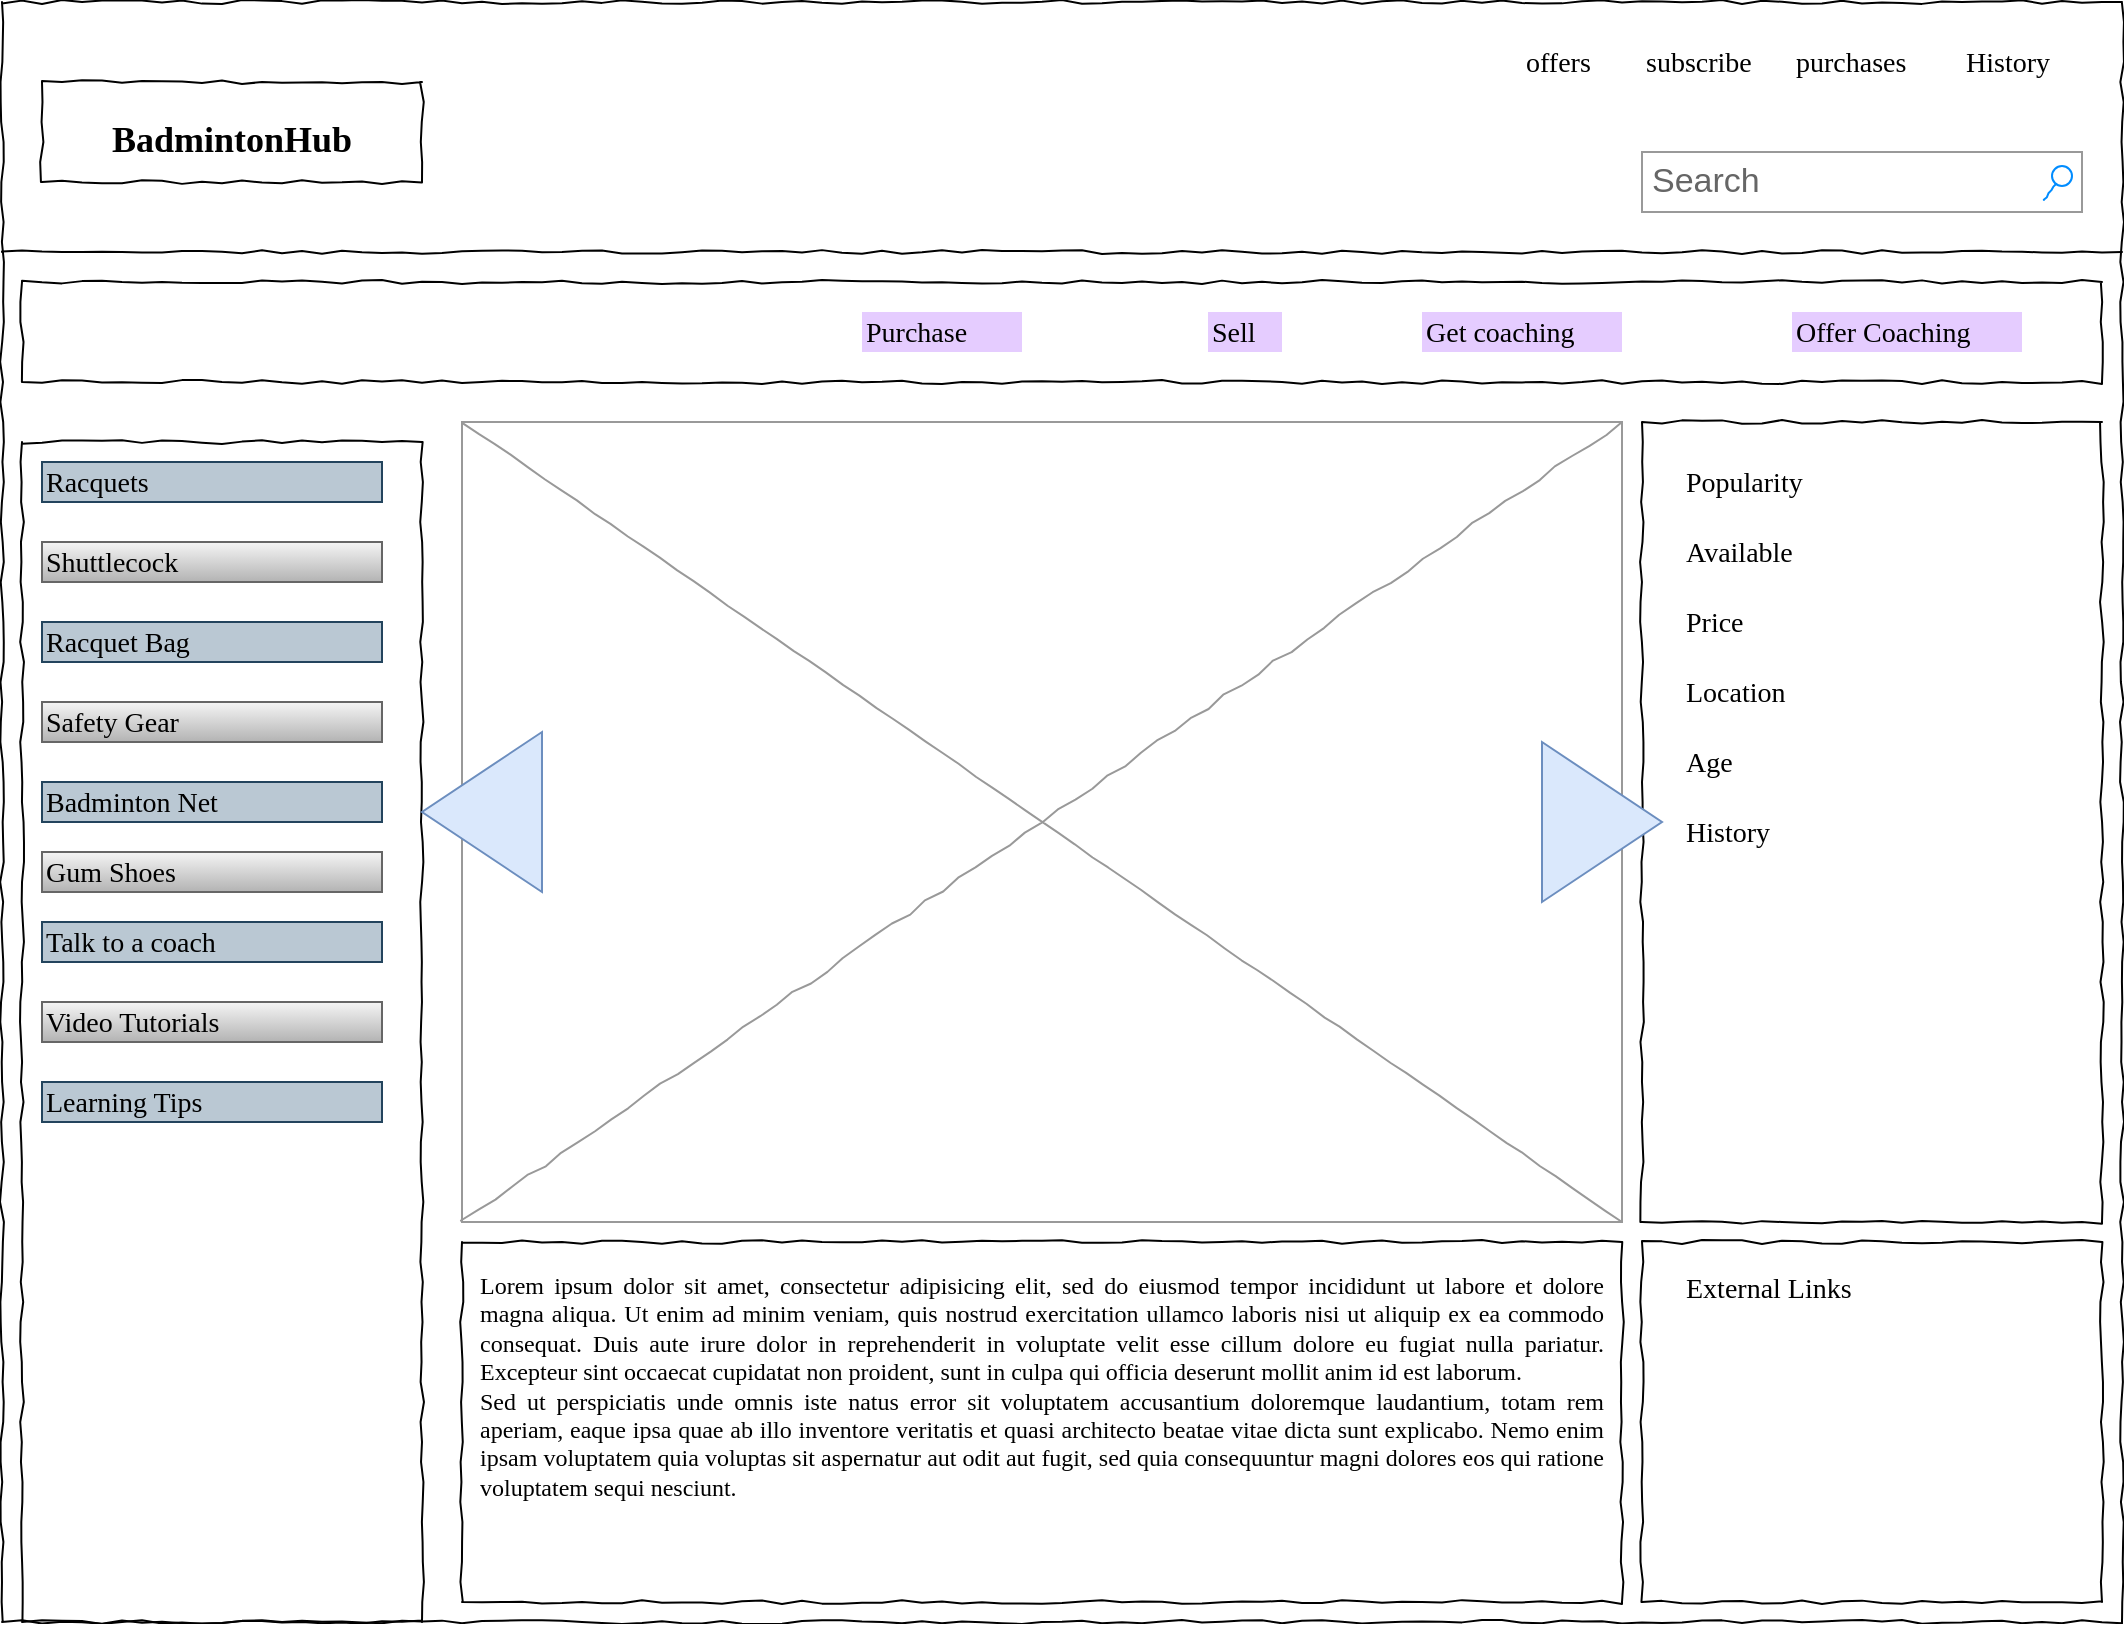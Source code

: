 <mxfile version="16.6.3" type="github">
  <diagram name="Page-1" id="03018318-947c-dd8e-b7a3-06fadd420f32">
    <mxGraphModel dx="1564" dy="920" grid="1" gridSize="10" guides="1" tooltips="1" connect="1" arrows="1" fold="1" page="1" pageScale="1" pageWidth="1100" pageHeight="850" background="none" math="0" shadow="0">
      <root>
        <mxCell id="0" />
        <mxCell id="1" parent="0" />
        <mxCell id="677b7b8949515195-1" value="" style="whiteSpace=wrap;html=1;rounded=0;shadow=0;labelBackgroundColor=none;strokeColor=#000000;strokeWidth=1;fillColor=none;fontFamily=Verdana;fontSize=12;fontColor=#000000;align=center;comic=1;" parent="1" vertex="1">
          <mxGeometry x="20" y="20" width="1060" height="810" as="geometry" />
        </mxCell>
        <mxCell id="677b7b8949515195-2" value="&lt;p&gt;&lt;font style=&quot;font-size: 18px&quot;&gt;&lt;b&gt;BadmintonHub&lt;/b&gt;&lt;/font&gt;&lt;/p&gt;" style="whiteSpace=wrap;html=1;rounded=0;shadow=0;labelBackgroundColor=none;strokeWidth=1;fontFamily=Verdana;fontSize=28;align=center;comic=1;" parent="1" vertex="1">
          <mxGeometry x="40" y="60" width="190" height="50" as="geometry" />
        </mxCell>
        <mxCell id="677b7b8949515195-3" value="Search" style="strokeWidth=1;shadow=0;dashed=0;align=center;html=1;shape=mxgraph.mockup.forms.searchBox;strokeColor=#999999;mainText=;strokeColor2=#008cff;fontColor=#666666;fontSize=17;align=left;spacingLeft=3;rounded=0;labelBackgroundColor=none;comic=1;" parent="1" vertex="1">
          <mxGeometry x="840" y="95" width="220" height="30" as="geometry" />
        </mxCell>
        <mxCell id="677b7b8949515195-4" value="offers" style="text;html=1;points=[];align=left;verticalAlign=top;spacingTop=-4;fontSize=14;fontFamily=Verdana" parent="1" vertex="1">
          <mxGeometry x="780" y="40" width="60" height="20" as="geometry" />
        </mxCell>
        <mxCell id="677b7b8949515195-5" value="subscribe" style="text;html=1;points=[];align=left;verticalAlign=top;spacingTop=-4;fontSize=14;fontFamily=Verdana" parent="1" vertex="1">
          <mxGeometry x="840" y="40" width="60" height="20" as="geometry" />
        </mxCell>
        <mxCell id="677b7b8949515195-6" value="purchases" style="text;html=1;points=[];align=left;verticalAlign=top;spacingTop=-4;fontSize=14;fontFamily=Verdana" parent="1" vertex="1">
          <mxGeometry x="915" y="40" width="60" height="20" as="geometry" />
        </mxCell>
        <mxCell id="677b7b8949515195-7" value="History" style="text;html=1;points=[];align=left;verticalAlign=top;spacingTop=-4;fontSize=14;fontFamily=Verdana" parent="1" vertex="1">
          <mxGeometry x="1000" y="40" width="60" height="20" as="geometry" />
        </mxCell>
        <mxCell id="677b7b8949515195-8" value="" style="whiteSpace=wrap;html=1;rounded=0;shadow=0;labelBackgroundColor=none;strokeWidth=1;fillColor=none;fontFamily=Verdana;fontSize=12;align=center;comic=1;" parent="1" vertex="1">
          <mxGeometry x="30" y="240" width="200" height="590" as="geometry" />
        </mxCell>
        <mxCell id="677b7b8949515195-9" value="" style="line;strokeWidth=1;html=1;rounded=0;shadow=0;labelBackgroundColor=none;fillColor=none;fontFamily=Verdana;fontSize=14;fontColor=#000000;align=center;comic=1;" parent="1" vertex="1">
          <mxGeometry x="20" y="140" width="1060" height="10" as="geometry" />
        </mxCell>
        <mxCell id="677b7b8949515195-10" value="" style="whiteSpace=wrap;html=1;rounded=0;shadow=0;labelBackgroundColor=none;strokeWidth=1;fillColor=none;fontFamily=Verdana;fontSize=12;align=center;comic=1;" parent="1" vertex="1">
          <mxGeometry x="30" y="160" width="1040" height="50" as="geometry" />
        </mxCell>
        <mxCell id="677b7b8949515195-12" value="Purchase" style="text;html=1;points=[];align=left;verticalAlign=top;spacingTop=-4;fontSize=14;fontFamily=Verdana;fillColor=#E5CCFF;" parent="1" vertex="1">
          <mxGeometry x="450" y="175" width="80" height="20" as="geometry" />
        </mxCell>
        <mxCell id="677b7b8949515195-13" value="Sell" style="text;html=1;points=[];align=left;verticalAlign=top;spacingTop=-4;fontSize=14;fontFamily=Verdana;fillColor=#E5CCFF;" parent="1" vertex="1">
          <mxGeometry x="623" y="175" width="37" height="20" as="geometry" />
        </mxCell>
        <mxCell id="677b7b8949515195-14" value="Get coaching" style="text;html=1;points=[];align=left;verticalAlign=top;spacingTop=-4;fontSize=14;fontFamily=Verdana;fillColor=#E5CCFF;" parent="1" vertex="1">
          <mxGeometry x="730" y="175" width="100" height="20" as="geometry" />
        </mxCell>
        <mxCell id="677b7b8949515195-15" value="&lt;div style=&quot;text-align: justify&quot;&gt;&lt;span&gt;Lorem ipsum dolor sit amet, consectetur adipisicing elit, sed do eiusmod tempor incididunt ut labore et dolore magna aliqua. Ut enim ad minim veniam, quis nostrud exercitation ullamco laboris nisi ut aliquip ex ea commodo consequat. Duis aute irure dolor in reprehenderit in voluptate velit esse cillum dolore eu fugiat nulla pariatur. Excepteur sint occaecat cupidatat non proident, sunt in culpa qui officia deserunt mollit anim id est laborum.&lt;/span&gt;&lt;/div&gt;&lt;div style=&quot;text-align: justify&quot;&gt;&lt;span&gt;Sed ut perspiciatis unde omnis iste natus error sit voluptatem accusantium doloremque laudantium, totam rem aperiam, eaque ipsa quae ab illo inventore veritatis et quasi architecto beatae vitae dicta sunt explicabo. Nemo enim ipsam voluptatem quia voluptas sit aspernatur aut odit aut fugit, sed quia consequuntur magni dolores eos qui ratione voluptatem sequi nesciunt.&amp;nbsp;&lt;/span&gt;&lt;/div&gt;" style="whiteSpace=wrap;html=1;rounded=0;shadow=0;labelBackgroundColor=none;strokeWidth=1;fillColor=none;fontFamily=Verdana;fontSize=12;align=center;verticalAlign=top;spacing=10;comic=1;" parent="1" vertex="1">
          <mxGeometry x="250" y="640" width="580" height="180" as="geometry" />
        </mxCell>
        <mxCell id="677b7b8949515195-16" value="" style="verticalLabelPosition=bottom;shadow=0;dashed=0;align=center;html=1;verticalAlign=top;strokeWidth=1;shape=mxgraph.mockup.graphics.simpleIcon;strokeColor=#999999;rounded=0;labelBackgroundColor=none;fontFamily=Verdana;fontSize=14;fontColor=#000000;comic=1;" parent="1" vertex="1">
          <mxGeometry x="250" y="230" width="580" height="400" as="geometry" />
        </mxCell>
        <mxCell id="677b7b8949515195-25" value="" style="whiteSpace=wrap;html=1;rounded=0;shadow=0;labelBackgroundColor=none;strokeWidth=1;fillColor=none;fontFamily=Verdana;fontSize=12;align=center;comic=1;" parent="1" vertex="1">
          <mxGeometry x="840" y="230" width="230" height="400" as="geometry" />
        </mxCell>
        <mxCell id="677b7b8949515195-26" value="" style="whiteSpace=wrap;html=1;rounded=0;shadow=0;labelBackgroundColor=none;strokeWidth=1;fillColor=none;fontFamily=Verdana;fontSize=12;align=center;comic=1;" parent="1" vertex="1">
          <mxGeometry x="840" y="640" width="230" height="180" as="geometry" />
        </mxCell>
        <mxCell id="677b7b8949515195-27" value="Racquets" style="text;html=1;points=[];align=left;verticalAlign=top;spacingTop=-4;fontSize=14;fontFamily=Verdana;fillColor=#bac8d3;strokeColor=#23445d;" parent="1" vertex="1">
          <mxGeometry x="40" y="250" width="170" height="20" as="geometry" />
        </mxCell>
        <mxCell id="677b7b8949515195-28" value="Shuttlecock" style="text;html=1;points=[];align=left;verticalAlign=top;spacingTop=-4;fontSize=14;fontFamily=Verdana;fillColor=#f5f5f5;gradientColor=#b3b3b3;strokeColor=#666666;" parent="1" vertex="1">
          <mxGeometry x="40" y="290" width="170" height="20" as="geometry" />
        </mxCell>
        <mxCell id="677b7b8949515195-29" value="Racquet Bag" style="text;html=1;points=[];align=left;verticalAlign=top;spacingTop=-4;fontSize=14;fontFamily=Verdana;fillColor=#bac8d3;strokeColor=#23445d;" parent="1" vertex="1">
          <mxGeometry x="40" y="330" width="170" height="20" as="geometry" />
        </mxCell>
        <mxCell id="677b7b8949515195-30" value="Gum Shoes" style="text;html=1;points=[];align=left;verticalAlign=top;spacingTop=-4;fontSize=14;fontFamily=Verdana;fillColor=#f5f5f5;strokeColor=#666666;gradientColor=#b3b3b3;" parent="1" vertex="1">
          <mxGeometry x="40" y="445" width="170" height="20" as="geometry" />
        </mxCell>
        <mxCell id="677b7b8949515195-31" value="Talk to a coach" style="text;html=1;points=[];align=left;verticalAlign=top;spacingTop=-4;fontSize=14;fontFamily=Verdana;fillColor=#bac8d3;strokeColor=#23445d;" parent="1" vertex="1">
          <mxGeometry x="40" y="480" width="170" height="20" as="geometry" />
        </mxCell>
        <mxCell id="677b7b8949515195-39" value="Safety Gear" style="text;html=1;points=[];align=left;verticalAlign=top;spacingTop=-4;fontSize=14;fontFamily=Verdana;fillColor=#f5f5f5;strokeColor=#666666;gradientColor=#b3b3b3;" parent="1" vertex="1">
          <mxGeometry x="40" y="370" width="170" height="20" as="geometry" />
        </mxCell>
        <mxCell id="677b7b8949515195-40" value="Video Tutorials" style="text;html=1;points=[];align=left;verticalAlign=top;spacingTop=-4;fontSize=14;fontFamily=Verdana;fillColor=#f5f5f5;strokeColor=#666666;gradientColor=#b3b3b3;" parent="1" vertex="1">
          <mxGeometry x="40" y="520" width="170" height="20" as="geometry" />
        </mxCell>
        <mxCell id="677b7b8949515195-42" value="External Links" style="text;html=1;points=[];align=left;verticalAlign=top;spacingTop=-4;fontSize=14;fontFamily=Verdana" parent="1" vertex="1">
          <mxGeometry x="860" y="653" width="170" height="20" as="geometry" />
        </mxCell>
        <mxCell id="677b7b8949515195-44" value="Popularity" style="text;html=1;points=[];align=left;verticalAlign=top;spacingTop=-4;fontSize=14;fontFamily=Verdana" parent="1" vertex="1">
          <mxGeometry x="860" y="250" width="170" height="20" as="geometry" />
        </mxCell>
        <mxCell id="677b7b8949515195-45" value="Available" style="text;html=1;points=[];align=left;verticalAlign=top;spacingTop=-4;fontSize=14;fontFamily=Verdana" parent="1" vertex="1">
          <mxGeometry x="860" y="285" width="170" height="20" as="geometry" />
        </mxCell>
        <mxCell id="677b7b8949515195-46" value="Price" style="text;html=1;points=[];align=left;verticalAlign=top;spacingTop=-4;fontSize=14;fontFamily=Verdana" parent="1" vertex="1">
          <mxGeometry x="860" y="320" width="170" height="20" as="geometry" />
        </mxCell>
        <mxCell id="677b7b8949515195-47" value="Location" style="text;html=1;points=[];align=left;verticalAlign=top;spacingTop=-4;fontSize=14;fontFamily=Verdana" parent="1" vertex="1">
          <mxGeometry x="860" y="355" width="170" height="20" as="geometry" />
        </mxCell>
        <mxCell id="677b7b8949515195-48" value="Age" style="text;html=1;points=[];align=left;verticalAlign=top;spacingTop=-4;fontSize=14;fontFamily=Verdana" parent="1" vertex="1">
          <mxGeometry x="860" y="390" width="170" height="20" as="geometry" />
        </mxCell>
        <mxCell id="677b7b8949515195-49" value="History" style="text;html=1;points=[];align=left;verticalAlign=top;spacingTop=-4;fontSize=14;fontFamily=Verdana" parent="1" vertex="1">
          <mxGeometry x="860" y="425" width="170" height="20" as="geometry" />
        </mxCell>
        <mxCell id="GhRlhsCJo0ZByfuzHqfN-1" value="Offer Coaching" style="text;html=1;points=[];align=left;verticalAlign=top;spacingTop=-4;fontSize=14;fontFamily=Verdana;fillColor=#E5CCFF;" vertex="1" parent="1">
          <mxGeometry x="915" y="175" width="115" height="20" as="geometry" />
        </mxCell>
        <mxCell id="GhRlhsCJo0ZByfuzHqfN-2" value="" style="triangle;whiteSpace=wrap;html=1;fontSize=18;fillColor=#dae8fc;strokeColor=#6c8ebf;" vertex="1" parent="1">
          <mxGeometry x="790" y="390" width="60" height="80" as="geometry" />
        </mxCell>
        <mxCell id="GhRlhsCJo0ZByfuzHqfN-4" value="" style="triangle;whiteSpace=wrap;html=1;fontSize=18;direction=west;fillColor=#dae8fc;strokeColor=#6c8ebf;" vertex="1" parent="1">
          <mxGeometry x="230" y="385" width="60" height="80" as="geometry" />
        </mxCell>
        <mxCell id="GhRlhsCJo0ZByfuzHqfN-5" value="Badminton Net" style="text;html=1;points=[];align=left;verticalAlign=top;spacingTop=-4;fontSize=14;fontFamily=Verdana;fillColor=#bac8d3;strokeColor=#23445d;" vertex="1" parent="1">
          <mxGeometry x="40" y="410" width="170" height="20" as="geometry" />
        </mxCell>
        <mxCell id="GhRlhsCJo0ZByfuzHqfN-6" value="Learning Tips" style="text;html=1;points=[];align=left;verticalAlign=top;spacingTop=-4;fontSize=14;fontFamily=Verdana;fillColor=#bac8d3;strokeColor=#23445d;" vertex="1" parent="1">
          <mxGeometry x="40" y="560" width="170" height="20" as="geometry" />
        </mxCell>
      </root>
    </mxGraphModel>
  </diagram>
</mxfile>
